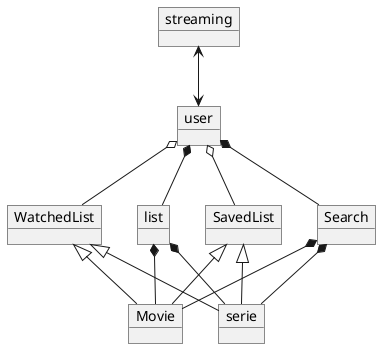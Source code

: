 @startuml
'https://plantuml.com/object-diagram

object streaming
object user
object Movie
object serie
object SavedList
object Search
object WatchedList
object list
'object Play
'object Delete
'object Add
'object Save



streaming <--> user


user o-- SavedList
user o-- WatchedList
user *-- Search
user *-- list


Search *-- Movie
WatchedList <|-- Movie
SavedList <|-- Movie
list *-- Movie

Search *-- serie
WatchedList <|-- serie
SavedList <|-- serie
list *-- serie





@enduml